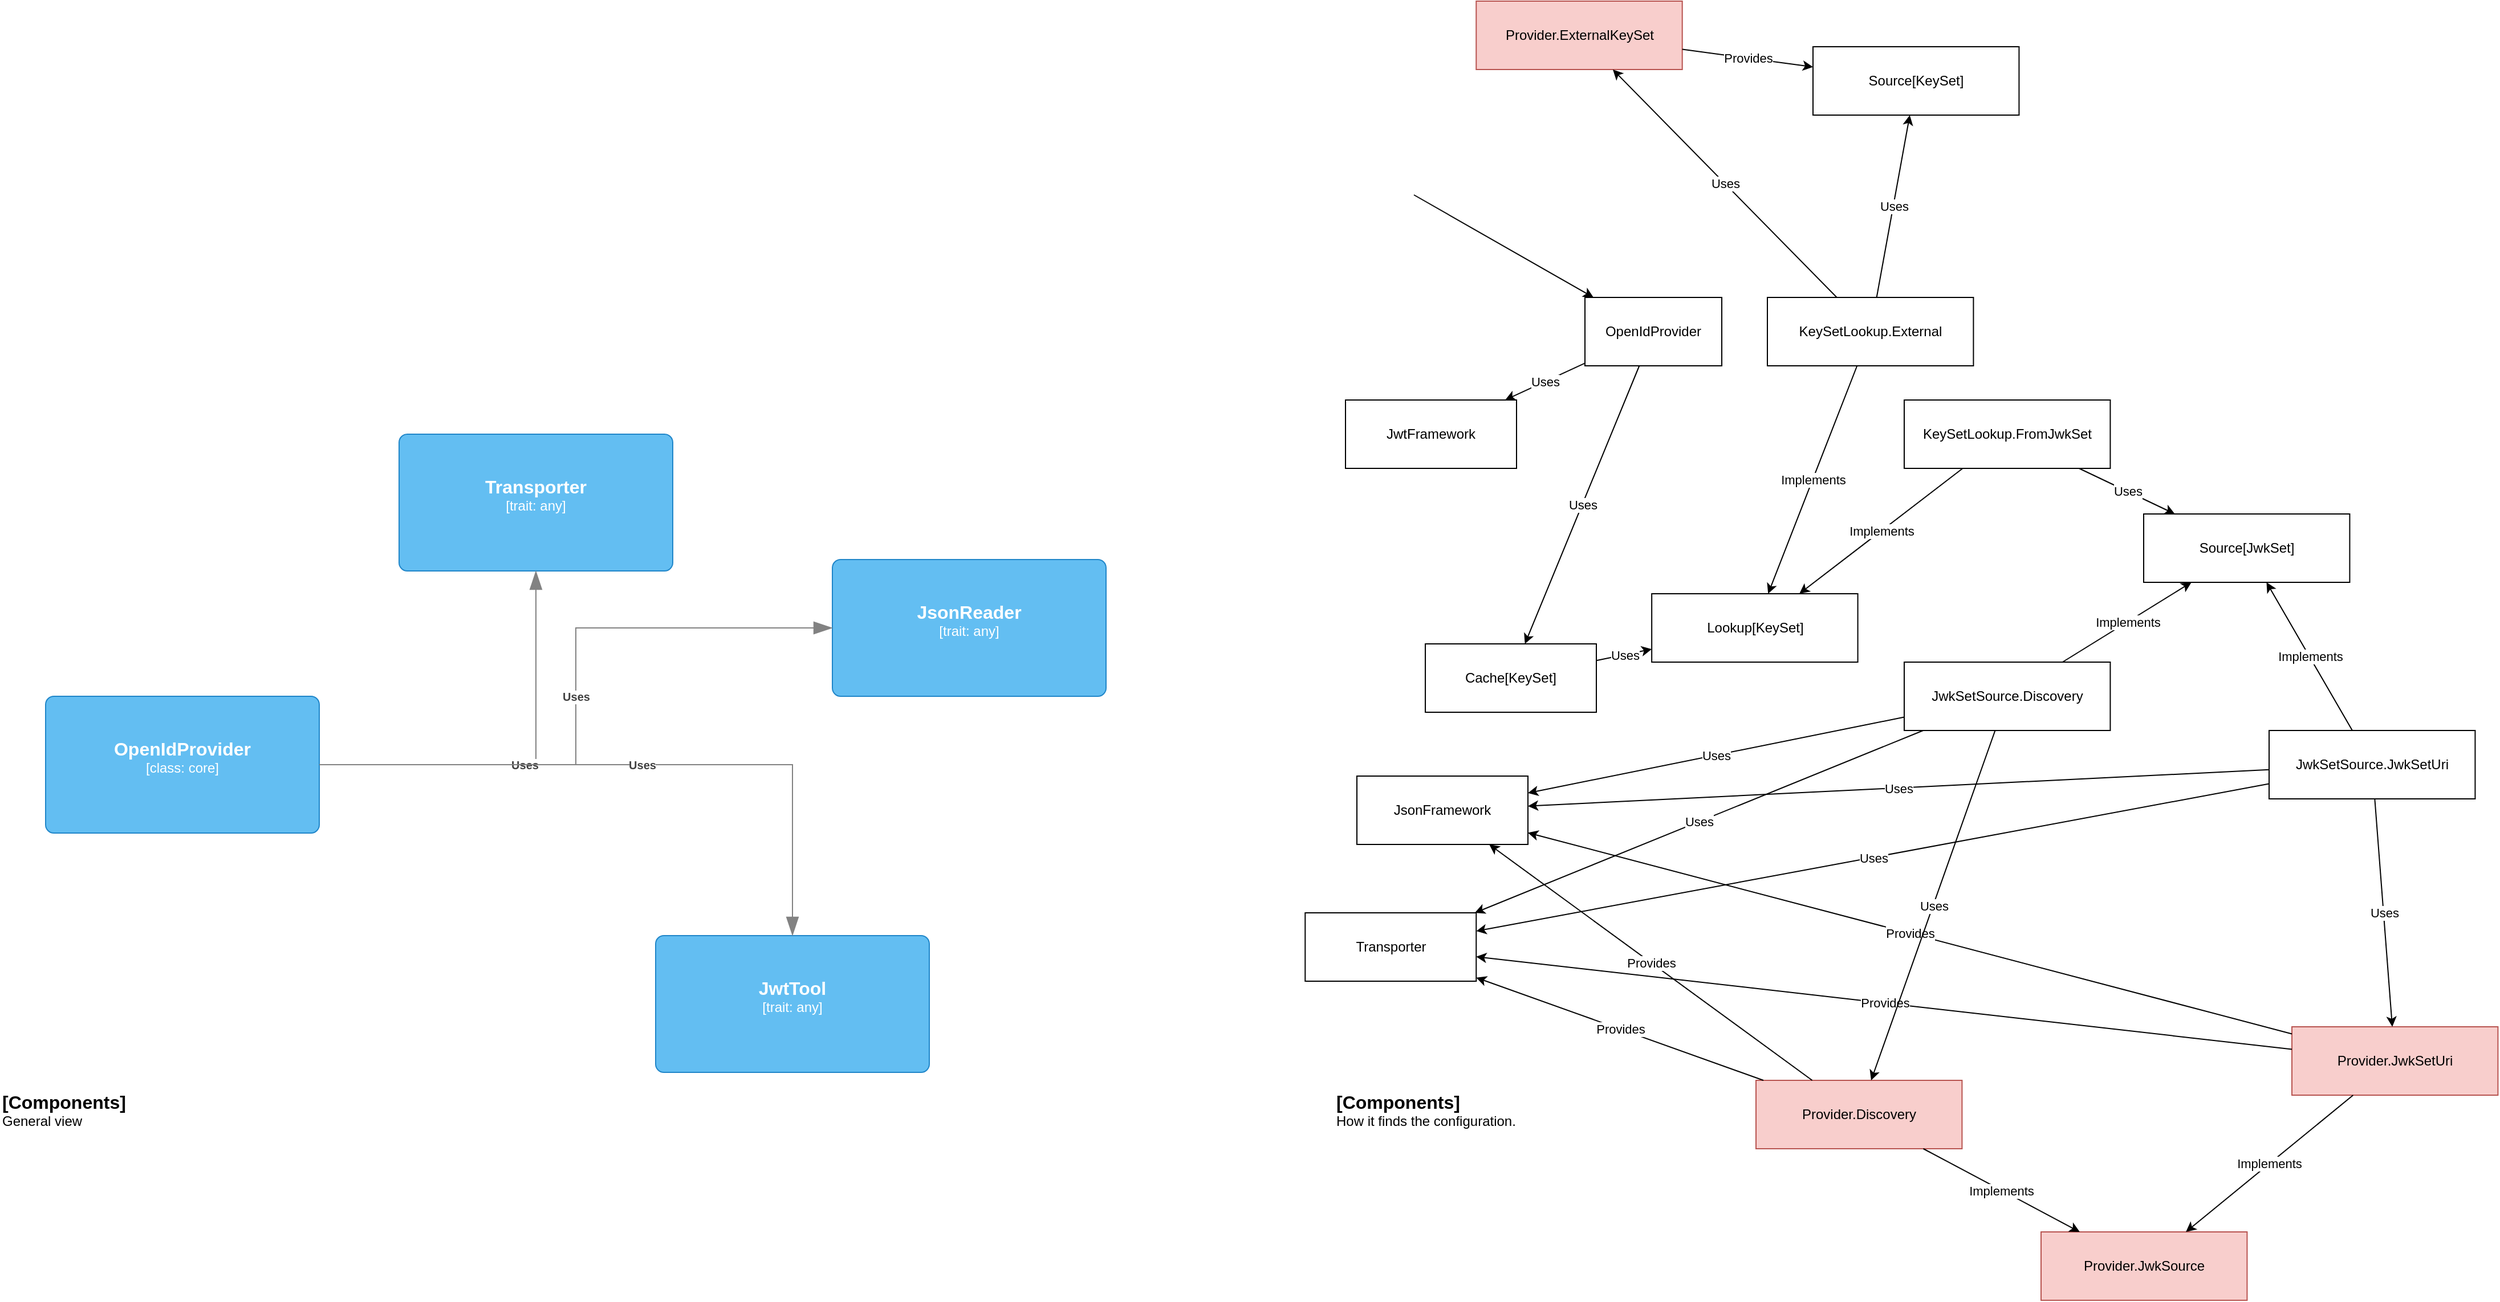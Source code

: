 <mxfile version="24.7.6">
  <diagram name="overview" id="SPu-IzBGrGhdDAje9yr5">
    <mxGraphModel dx="1434" dy="1647" grid="1" gridSize="10" guides="1" tooltips="1" connect="1" arrows="1" fold="1" page="1" pageScale="1" pageWidth="1169" pageHeight="827" math="0" shadow="0">
      <root>
        <mxCell id="0" />
        <mxCell id="1" parent="0" />
        <object placeholders="1" c4Name="OpenIdProvider" c4Type="class" c4Technology="core" c4Description="" label="&lt;font style=&quot;font-size: 16px&quot;&gt;&lt;b&gt;%c4Name%&lt;/b&gt;&lt;/font&gt;&lt;div&gt;[%c4Type%: %c4Technology%]&lt;/div&gt;&lt;br&gt;&lt;div&gt;&lt;font style=&quot;font-size: 11px&quot;&gt;%c4Description%&lt;/font&gt;&lt;/div&gt;" id="CInMSoNEQ62lz7IG-tAm-11">
          <mxCell style="rounded=1;whiteSpace=wrap;html=1;labelBackgroundColor=none;fillColor=#63BEF2;fontColor=#ffffff;align=center;arcSize=6;strokeColor=#2086C9;metaEdit=1;resizable=0;points=[[0.25,0,0],[0.5,0,0],[0.75,0,0],[1,0.25,0],[1,0.5,0],[1,0.75,0],[0.75,1,0],[0.5,1,0],[0.25,1,0],[0,0.75,0],[0,0.5,0],[0,0.25,0]];" parent="1" vertex="1">
            <mxGeometry x="50" y="430" width="240" height="120" as="geometry" />
          </mxCell>
        </object>
        <object placeholders="1" c4Name="Transporter" c4Type="trait" c4Technology="any" c4Description="" label="&lt;font style=&quot;font-size: 16px&quot;&gt;&lt;b&gt;%c4Name%&lt;/b&gt;&lt;/font&gt;&lt;div&gt;[%c4Type%: %c4Technology%]&lt;/div&gt;&lt;br&gt;&lt;div&gt;&lt;font style=&quot;font-size: 11px&quot;&gt;%c4Description%&lt;/font&gt;&lt;/div&gt;" id="CInMSoNEQ62lz7IG-tAm-13">
          <mxCell style="rounded=1;whiteSpace=wrap;html=1;labelBackgroundColor=none;fillColor=#63BEF2;fontColor=#ffffff;align=center;arcSize=6;strokeColor=#2086C9;metaEdit=1;resizable=0;points=[[0.25,0,0],[0.5,0,0],[0.75,0,0],[1,0.25,0],[1,0.5,0],[1,0.75,0],[0.75,1,0],[0.5,1,0],[0.25,1,0],[0,0.75,0],[0,0.5,0],[0,0.25,0]];" parent="1" vertex="1">
            <mxGeometry x="360" y="200" width="240" height="120" as="geometry" />
          </mxCell>
        </object>
        <object placeholders="1" c4Type="Relationship" c4Description="Uses" label="&lt;div style=&quot;text-align: left&quot;&gt;&lt;div style=&quot;text-align: center&quot;&gt;&lt;b&gt;%c4Description%&lt;/b&gt;&lt;/div&gt;" id="CInMSoNEQ62lz7IG-tAm-15">
          <mxCell style="endArrow=blockThin;html=1;fontSize=10;fontColor=#404040;strokeWidth=1;endFill=1;strokeColor=#828282;elbow=vertical;metaEdit=1;endSize=14;startSize=14;jumpStyle=arc;jumpSize=16;rounded=0;edgeStyle=orthogonalEdgeStyle;" parent="1" source="CInMSoNEQ62lz7IG-tAm-11" target="CInMSoNEQ62lz7IG-tAm-13" edge="1">
            <mxGeometry width="240" relative="1" as="geometry">
              <mxPoint x="430" y="470" as="sourcePoint" />
              <mxPoint x="670" y="470" as="targetPoint" />
            </mxGeometry>
          </mxCell>
        </object>
        <object placeholders="1" c4Name="JsonReader" c4Type="trait" c4Technology="any" c4Description="" label="&lt;font style=&quot;font-size: 16px&quot;&gt;&lt;b&gt;%c4Name%&lt;/b&gt;&lt;/font&gt;&lt;div&gt;[%c4Type%: %c4Technology%]&lt;/div&gt;&lt;br&gt;&lt;div&gt;&lt;font style=&quot;font-size: 11px&quot;&gt;%c4Description%&lt;/font&gt;&lt;/div&gt;" id="CInMSoNEQ62lz7IG-tAm-17">
          <mxCell style="rounded=1;whiteSpace=wrap;html=1;labelBackgroundColor=none;fillColor=#63BEF2;fontColor=#ffffff;align=center;arcSize=6;strokeColor=#2086C9;metaEdit=1;resizable=0;points=[[0.25,0,0],[0.5,0,0],[0.75,0,0],[1,0.25,0],[1,0.5,0],[1,0.75,0],[0.75,1,0],[0.5,1,0],[0.25,1,0],[0,0.75,0],[0,0.5,0],[0,0.25,0]];" parent="1" vertex="1">
            <mxGeometry x="740" y="310" width="240" height="120" as="geometry" />
          </mxCell>
        </object>
        <object placeholders="1" c4Type="Relationship" c4Description="Uses" label="&lt;div style=&quot;text-align: left&quot;&gt;&lt;div style=&quot;text-align: center&quot;&gt;&lt;b&gt;%c4Description%&lt;/b&gt;&lt;/div&gt;" id="CInMSoNEQ62lz7IG-tAm-18">
          <mxCell style="endArrow=blockThin;html=1;fontSize=10;fontColor=#404040;strokeWidth=1;endFill=1;strokeColor=#828282;elbow=vertical;metaEdit=1;endSize=14;startSize=14;jumpStyle=arc;jumpSize=16;rounded=0;edgeStyle=orthogonalEdgeStyle;" parent="1" source="CInMSoNEQ62lz7IG-tAm-11" target="CInMSoNEQ62lz7IG-tAm-17" edge="1">
            <mxGeometry width="240" relative="1" as="geometry">
              <mxPoint x="300" y="500" as="sourcePoint" />
              <mxPoint x="460" y="330" as="targetPoint" />
            </mxGeometry>
          </mxCell>
        </object>
        <object placeholders="1" c4Name="JwtTool" c4Type="trait" c4Technology="any" c4Description="" label="&lt;font style=&quot;font-size: 16px&quot;&gt;&lt;b&gt;%c4Name%&lt;/b&gt;&lt;/font&gt;&lt;div&gt;[%c4Type%: %c4Technology%]&lt;/div&gt;&lt;br&gt;&lt;div&gt;&lt;font style=&quot;font-size: 11px&quot;&gt;%c4Description%&lt;/font&gt;&lt;/div&gt;" id="CInMSoNEQ62lz7IG-tAm-19">
          <mxCell style="rounded=1;whiteSpace=wrap;html=1;labelBackgroundColor=none;fillColor=#63BEF2;fontColor=#ffffff;align=center;arcSize=6;strokeColor=#2086C9;metaEdit=1;resizable=0;points=[[0.25,0,0],[0.5,0,0],[0.75,0,0],[1,0.25,0],[1,0.5,0],[1,0.75,0],[0.75,1,0],[0.5,1,0],[0.25,1,0],[0,0.75,0],[0,0.5,0],[0,0.25,0]];" parent="1" vertex="1">
            <mxGeometry x="585" y="640" width="240" height="120" as="geometry" />
          </mxCell>
        </object>
        <object placeholders="1" c4Type="Relationship" c4Description="Uses" label="&lt;div style=&quot;text-align: left&quot;&gt;&lt;div style=&quot;text-align: center&quot;&gt;&lt;b&gt;%c4Description%&lt;/b&gt;&lt;/div&gt;" id="CInMSoNEQ62lz7IG-tAm-20">
          <mxCell style="endArrow=blockThin;html=1;fontSize=10;fontColor=#404040;strokeWidth=1;endFill=1;strokeColor=#828282;elbow=vertical;metaEdit=1;endSize=14;startSize=14;jumpStyle=arc;jumpSize=16;rounded=0;edgeStyle=orthogonalEdgeStyle;" parent="1" source="CInMSoNEQ62lz7IG-tAm-11" target="CInMSoNEQ62lz7IG-tAm-19" edge="1">
            <mxGeometry width="240" relative="1" as="geometry">
              <mxPoint x="300" y="500" as="sourcePoint" />
              <mxPoint x="750" y="380" as="targetPoint" />
            </mxGeometry>
          </mxCell>
        </object>
        <object placeholders="1" c4Name="[Components]" c4Type="ContainerDiagramTitle" c4Description="General view" label="&lt;font style=&quot;font-size: 16px&quot;&gt;&lt;b&gt;&lt;div style=&quot;text-align: left&quot;&gt;%c4Name%&lt;/div&gt;&lt;/b&gt;&lt;/font&gt;&lt;div style=&quot;text-align: left&quot;&gt;%c4Description%&lt;/div&gt;" id="LneJchFOcHRrpAtctG9d-1">
          <mxCell style="text;html=1;strokeColor=none;fillColor=none;align=left;verticalAlign=top;whiteSpace=wrap;rounded=0;metaEdit=1;allowArrows=0;resizable=1;rotatable=0;connectable=0;recursiveResize=0;expand=0;pointerEvents=0;points=[[0.25,0,0],[0.5,0,0],[0.75,0,0],[1,0.25,0],[1,0.5,0],[1,0.75,0],[0.75,1,0],[0.5,1,0],[0.25,1,0],[0,0.75,0],[0,0.5,0],[0,0.25,0]];" parent="1" vertex="1">
            <mxGeometry x="10" y="770" width="260" height="40" as="geometry" />
          </mxCell>
        </object>
        <object placeholders="1" c4Name="[Components]" c4Type="ContainerDiagramTitle" c4Description="How it finds the configuration." label="&lt;font style=&quot;font-size: 16px&quot;&gt;&lt;b&gt;&lt;div style=&quot;text-align: left&quot;&gt;%c4Name%&lt;/div&gt;&lt;/b&gt;&lt;/font&gt;&lt;div style=&quot;text-align: left&quot;&gt;%c4Description%&lt;/div&gt;" id="LneJchFOcHRrpAtctG9d-9">
          <mxCell style="text;html=1;strokeColor=none;fillColor=none;align=left;verticalAlign=top;whiteSpace=wrap;rounded=0;metaEdit=1;allowArrows=0;resizable=1;rotatable=0;connectable=0;recursiveResize=0;expand=0;pointerEvents=0;points=[[0.25,0,0],[0.5,0,0],[0.75,0,0],[1,0.25,0],[1,0.5,0],[1,0.75,0],[0.75,1,0],[0.5,1,0],[0.25,1,0],[0,0.75,0],[0,0.5,0],[0,0.25,0]];" parent="1" vertex="1">
            <mxGeometry x="1180" y="770" width="260" height="40" as="geometry" />
          </mxCell>
        </object>
        <mxCell id="S1vDefmYk0TmTCa-z_n8-1" value="OpenIdProvider" style="rounded=0;whiteSpace=wrap;html=1;" parent="1" vertex="1">
          <mxGeometry x="1400" y="80" width="120" height="60" as="geometry" />
        </mxCell>
        <mxCell id="S1vDefmYk0TmTCa-z_n8-2" value="" style="endArrow=classic;html=1;rounded=0;" parent="1" target="S1vDefmYk0TmTCa-z_n8-1" edge="1">
          <mxGeometry width="50" height="50" relative="1" as="geometry">
            <mxPoint x="1250" y="-10" as="sourcePoint" />
            <mxPoint x="1170" y="320" as="targetPoint" />
          </mxGeometry>
        </mxCell>
        <mxCell id="S1vDefmYk0TmTCa-z_n8-5" value="Transporter" style="rounded=0;whiteSpace=wrap;html=1;" parent="1" vertex="1">
          <mxGeometry x="1154.64" y="620" width="150" height="60" as="geometry" />
        </mxCell>
        <mxCell id="S1vDefmYk0TmTCa-z_n8-6" value="JsonFramework" style="rounded=0;whiteSpace=wrap;html=1;" parent="1" vertex="1">
          <mxGeometry x="1200" y="500" width="150" height="60" as="geometry" />
        </mxCell>
        <mxCell id="S1vDefmYk0TmTCa-z_n8-9" value="Cache[KeySet]" style="rounded=0;whiteSpace=wrap;html=1;" parent="1" vertex="1">
          <mxGeometry x="1260" y="384" width="150" height="60" as="geometry" />
        </mxCell>
        <mxCell id="S1vDefmYk0TmTCa-z_n8-23" value="" style="endArrow=classic;html=1;rounded=0;" parent="1" source="S1vDefmYk0TmTCa-z_n8-1" target="S1vDefmYk0TmTCa-z_n8-9" edge="1">
          <mxGeometry relative="1" as="geometry">
            <mxPoint x="1337" y="150" as="sourcePoint" />
            <mxPoint x="1438" y="260" as="targetPoint" />
          </mxGeometry>
        </mxCell>
        <mxCell id="S1vDefmYk0TmTCa-z_n8-24" value="Uses" style="edgeLabel;resizable=0;html=1;;align=center;verticalAlign=middle;" parent="S1vDefmYk0TmTCa-z_n8-23" connectable="0" vertex="1">
          <mxGeometry relative="1" as="geometry" />
        </mxCell>
        <mxCell id="S1vDefmYk0TmTCa-z_n8-30" value="" style="endArrow=classic;html=1;rounded=0;" parent="1" source="S1vDefmYk0TmTCa-z_n8-1" target="R8FtitqBP9Pnjjns-0GU-1" edge="1">
          <mxGeometry relative="1" as="geometry">
            <mxPoint x="1337" y="150" as="sourcePoint" />
            <mxPoint x="1234" y="330" as="targetPoint" />
          </mxGeometry>
        </mxCell>
        <mxCell id="S1vDefmYk0TmTCa-z_n8-31" value="Uses" style="edgeLabel;resizable=0;html=1;;align=center;verticalAlign=middle;" parent="S1vDefmYk0TmTCa-z_n8-30" connectable="0" vertex="1">
          <mxGeometry relative="1" as="geometry" />
        </mxCell>
        <mxCell id="R8FtitqBP9Pnjjns-0GU-1" value="JwtFramework" style="rounded=0;whiteSpace=wrap;html=1;" parent="1" vertex="1">
          <mxGeometry x="1190" y="170" width="150" height="60" as="geometry" />
        </mxCell>
        <mxCell id="1biydpapWqW5dgG5dPzN-5" value="KeySetLookup.FromJwkSet" style="rounded=0;whiteSpace=wrap;html=1;" parent="1" vertex="1">
          <mxGeometry x="1680" y="170" width="180.71" height="60" as="geometry" />
        </mxCell>
        <mxCell id="1biydpapWqW5dgG5dPzN-8" value="JwkSetSource.Discovery" style="rounded=0;whiteSpace=wrap;html=1;" parent="1" vertex="1">
          <mxGeometry x="1680.0" y="400" width="180.71" height="60" as="geometry" />
        </mxCell>
        <mxCell id="1biydpapWqW5dgG5dPzN-9" value="" style="endArrow=classic;html=1;rounded=0;" parent="1" source="1biydpapWqW5dgG5dPzN-8" target="nWdLU21Ytbxsn5tAp6e1-1" edge="1">
          <mxGeometry relative="1" as="geometry">
            <mxPoint x="1920" y="370" as="sourcePoint" />
            <mxPoint x="1771" y="340" as="targetPoint" />
          </mxGeometry>
        </mxCell>
        <mxCell id="1biydpapWqW5dgG5dPzN-10" value="&lt;div&gt;Implements&lt;/div&gt;" style="edgeLabel;resizable=0;html=1;;align=center;verticalAlign=middle;" parent="1biydpapWqW5dgG5dPzN-9" connectable="0" vertex="1">
          <mxGeometry relative="1" as="geometry" />
        </mxCell>
        <mxCell id="1biydpapWqW5dgG5dPzN-18" value="" style="endArrow=classic;html=1;rounded=0;" parent="1" source="1biydpapWqW5dgG5dPzN-5" target="nWdLU21Ytbxsn5tAp6e1-1" edge="1">
          <mxGeometry relative="1" as="geometry">
            <mxPoint x="1380" y="520" as="sourcePoint" />
            <mxPoint x="1260" y="640" as="targetPoint" />
          </mxGeometry>
        </mxCell>
        <mxCell id="1biydpapWqW5dgG5dPzN-19" value="Uses" style="edgeLabel;resizable=0;html=1;;align=center;verticalAlign=middle;" parent="1biydpapWqW5dgG5dPzN-18" connectable="0" vertex="1">
          <mxGeometry relative="1" as="geometry" />
        </mxCell>
        <mxCell id="1biydpapWqW5dgG5dPzN-23" value="" style="endArrow=classic;html=1;rounded=0;" parent="1" source="1biydpapWqW5dgG5dPzN-8" target="S1vDefmYk0TmTCa-z_n8-6" edge="1">
          <mxGeometry relative="1" as="geometry">
            <mxPoint x="1725" y="150" as="sourcePoint" />
            <mxPoint x="1576" y="70" as="targetPoint" />
          </mxGeometry>
        </mxCell>
        <mxCell id="1biydpapWqW5dgG5dPzN-24" value="Uses" style="edgeLabel;resizable=0;html=1;;align=center;verticalAlign=middle;" parent="1biydpapWqW5dgG5dPzN-23" connectable="0" vertex="1">
          <mxGeometry relative="1" as="geometry" />
        </mxCell>
        <mxCell id="1biydpapWqW5dgG5dPzN-25" value="" style="endArrow=classic;html=1;rounded=0;" parent="1" source="1biydpapWqW5dgG5dPzN-8" target="S1vDefmYk0TmTCa-z_n8-5" edge="1">
          <mxGeometry relative="1" as="geometry">
            <mxPoint x="1823" y="570" as="sourcePoint" />
            <mxPoint x="1537" y="70" as="targetPoint" />
          </mxGeometry>
        </mxCell>
        <mxCell id="1biydpapWqW5dgG5dPzN-26" value="Uses" style="edgeLabel;resizable=0;html=1;;align=center;verticalAlign=middle;" parent="1biydpapWqW5dgG5dPzN-25" connectable="0" vertex="1">
          <mxGeometry relative="1" as="geometry" />
        </mxCell>
        <mxCell id="1biydpapWqW5dgG5dPzN-28" value="&lt;div&gt;KeySetLookup.External&lt;/div&gt;" style="rounded=0;whiteSpace=wrap;html=1;" parent="1" vertex="1">
          <mxGeometry x="1560.0" y="80" width="180.71" height="60" as="geometry" />
        </mxCell>
        <mxCell id="1biydpapWqW5dgG5dPzN-29" value="" style="endArrow=classic;html=1;rounded=0;" parent="1" source="S1vDefmYk0TmTCa-z_n8-9" target="nWdLU21Ytbxsn5tAp6e1-4" edge="1">
          <mxGeometry relative="1" as="geometry">
            <mxPoint x="1518" y="370" as="sourcePoint" />
            <mxPoint x="1437" y="460" as="targetPoint" />
          </mxGeometry>
        </mxCell>
        <mxCell id="1biydpapWqW5dgG5dPzN-30" value="Uses" style="edgeLabel;resizable=0;html=1;;align=center;verticalAlign=middle;" parent="1biydpapWqW5dgG5dPzN-29" connectable="0" vertex="1">
          <mxGeometry relative="1" as="geometry" />
        </mxCell>
        <mxCell id="1biydpapWqW5dgG5dPzN-34" value="Provider.Discovery" style="rounded=0;whiteSpace=wrap;html=1;fillColor=#f8cecc;strokeColor=#b85450;" parent="1" vertex="1">
          <mxGeometry x="1550" y="767" width="180.71" height="60" as="geometry" />
        </mxCell>
        <mxCell id="1biydpapWqW5dgG5dPzN-35" value="Provider.JwkSetUri" style="rounded=0;whiteSpace=wrap;html=1;fillColor=#f8cecc;strokeColor=#b85450;" parent="1" vertex="1">
          <mxGeometry x="2020" y="720" width="180.71" height="60" as="geometry" />
        </mxCell>
        <mxCell id="1biydpapWqW5dgG5dPzN-43" value="Provider.ExternalKeySet" style="rounded=0;whiteSpace=wrap;html=1;fillColor=#f8cecc;strokeColor=#b85450;" parent="1" vertex="1">
          <mxGeometry x="1304.64" y="-180" width="180.71" height="60" as="geometry" />
        </mxCell>
        <mxCell id="1biydpapWqW5dgG5dPzN-44" value="" style="endArrow=classic;html=1;rounded=0;" parent="1" source="1biydpapWqW5dgG5dPzN-28" target="1biydpapWqW5dgG5dPzN-43" edge="1">
          <mxGeometry relative="1" as="geometry">
            <mxPoint x="1648" y="160" as="sourcePoint" />
            <mxPoint x="1703" y="100" as="targetPoint" />
          </mxGeometry>
        </mxCell>
        <mxCell id="1biydpapWqW5dgG5dPzN-45" value="Uses" style="edgeLabel;resizable=0;html=1;;align=center;verticalAlign=middle;" parent="1biydpapWqW5dgG5dPzN-44" connectable="0" vertex="1">
          <mxGeometry relative="1" as="geometry" />
        </mxCell>
        <mxCell id="nWdLU21Ytbxsn5tAp6e1-1" value="Source[JwkSet]" style="rounded=0;whiteSpace=wrap;html=1;" parent="1" vertex="1">
          <mxGeometry x="1890.0" y="270" width="180.71" height="60" as="geometry" />
        </mxCell>
        <mxCell id="nWdLU21Ytbxsn5tAp6e1-4" value="Lookup[KeySet]" style="rounded=0;whiteSpace=wrap;html=1;" parent="1" vertex="1">
          <mxGeometry x="1458.58" y="340" width="180.71" height="60" as="geometry" />
        </mxCell>
        <mxCell id="nWdLU21Ytbxsn5tAp6e1-5" value="" style="endArrow=classic;html=1;rounded=0;" parent="1" source="1biydpapWqW5dgG5dPzN-28" target="nWdLU21Ytbxsn5tAp6e1-4" edge="1">
          <mxGeometry relative="1" as="geometry">
            <mxPoint x="1932" y="130" as="sourcePoint" />
            <mxPoint x="1992" y="280" as="targetPoint" />
          </mxGeometry>
        </mxCell>
        <mxCell id="nWdLU21Ytbxsn5tAp6e1-6" value="Implements" style="edgeLabel;resizable=0;html=1;;align=center;verticalAlign=middle;" parent="nWdLU21Ytbxsn5tAp6e1-5" connectable="0" vertex="1">
          <mxGeometry relative="1" as="geometry" />
        </mxCell>
        <mxCell id="nWdLU21Ytbxsn5tAp6e1-7" value="" style="endArrow=classic;html=1;rounded=0;" parent="1" source="1biydpapWqW5dgG5dPzN-5" target="nWdLU21Ytbxsn5tAp6e1-4" edge="1">
          <mxGeometry relative="1" as="geometry">
            <mxPoint x="1660" y="260" as="sourcePoint" />
            <mxPoint x="1520" y="250" as="targetPoint" />
          </mxGeometry>
        </mxCell>
        <mxCell id="nWdLU21Ytbxsn5tAp6e1-8" value="Implements" style="edgeLabel;resizable=0;html=1;;align=center;verticalAlign=middle;" parent="nWdLU21Ytbxsn5tAp6e1-7" connectable="0" vertex="1">
          <mxGeometry relative="1" as="geometry" />
        </mxCell>
        <mxCell id="nWdLU21Ytbxsn5tAp6e1-9" value="Provider.JwkSource" style="rounded=0;whiteSpace=wrap;html=1;fillColor=#f8cecc;strokeColor=#b85450;" parent="1" vertex="1">
          <mxGeometry x="1800" y="900" width="180.71" height="60" as="geometry" />
        </mxCell>
        <mxCell id="nWdLU21Ytbxsn5tAp6e1-12" value="" style="endArrow=classic;html=1;rounded=0;" parent="1" source="1biydpapWqW5dgG5dPzN-34" target="nWdLU21Ytbxsn5tAp6e1-9" edge="1">
          <mxGeometry relative="1" as="geometry">
            <mxPoint x="1930" y="130" as="sourcePoint" />
            <mxPoint x="1980" y="280" as="targetPoint" />
          </mxGeometry>
        </mxCell>
        <mxCell id="nWdLU21Ytbxsn5tAp6e1-13" value="Implements" style="edgeLabel;resizable=0;html=1;;align=center;verticalAlign=middle;" parent="nWdLU21Ytbxsn5tAp6e1-12" connectable="0" vertex="1">
          <mxGeometry relative="1" as="geometry" />
        </mxCell>
        <mxCell id="nWdLU21Ytbxsn5tAp6e1-14" value="" style="endArrow=classic;html=1;rounded=0;" parent="1" source="1biydpapWqW5dgG5dPzN-35" target="nWdLU21Ytbxsn5tAp6e1-9" edge="1">
          <mxGeometry relative="1" as="geometry">
            <mxPoint x="2100" y="411" as="sourcePoint" />
            <mxPoint x="1981" y="439" as="targetPoint" />
          </mxGeometry>
        </mxCell>
        <mxCell id="nWdLU21Ytbxsn5tAp6e1-15" value="Implements" style="edgeLabel;resizable=0;html=1;;align=center;verticalAlign=middle;" parent="nWdLU21Ytbxsn5tAp6e1-14" connectable="0" vertex="1">
          <mxGeometry relative="1" as="geometry" />
        </mxCell>
        <mxCell id="nWdLU21Ytbxsn5tAp6e1-16" value="" style="endArrow=classic;html=1;rounded=0;" parent="1" source="1biydpapWqW5dgG5dPzN-34" target="S1vDefmYk0TmTCa-z_n8-5" edge="1">
          <mxGeometry relative="1" as="geometry">
            <mxPoint x="1858" y="710" as="sourcePoint" />
            <mxPoint x="1700" y="580" as="targetPoint" />
          </mxGeometry>
        </mxCell>
        <mxCell id="nWdLU21Ytbxsn5tAp6e1-17" value="&lt;div&gt;Provides&lt;/div&gt;" style="edgeLabel;resizable=0;html=1;;align=center;verticalAlign=middle;" parent="nWdLU21Ytbxsn5tAp6e1-16" connectable="0" vertex="1">
          <mxGeometry relative="1" as="geometry" />
        </mxCell>
        <mxCell id="nWdLU21Ytbxsn5tAp6e1-18" value="" style="endArrow=classic;html=1;rounded=0;" parent="1" source="1biydpapWqW5dgG5dPzN-35" target="S1vDefmYk0TmTCa-z_n8-5" edge="1">
          <mxGeometry relative="1" as="geometry">
            <mxPoint x="1792" y="710" as="sourcePoint" />
            <mxPoint x="1667" y="650" as="targetPoint" />
          </mxGeometry>
        </mxCell>
        <mxCell id="nWdLU21Ytbxsn5tAp6e1-19" value="&lt;div&gt;Provides&lt;/div&gt;" style="edgeLabel;resizable=0;html=1;;align=center;verticalAlign=middle;" parent="nWdLU21Ytbxsn5tAp6e1-18" connectable="0" vertex="1">
          <mxGeometry relative="1" as="geometry" />
        </mxCell>
        <mxCell id="nWdLU21Ytbxsn5tAp6e1-20" value="" style="endArrow=classic;html=1;rounded=0;" parent="1" source="1biydpapWqW5dgG5dPzN-34" target="S1vDefmYk0TmTCa-z_n8-6" edge="1">
          <mxGeometry relative="1" as="geometry">
            <mxPoint x="1970" y="724" as="sourcePoint" />
            <mxPoint x="1450" y="640" as="targetPoint" />
          </mxGeometry>
        </mxCell>
        <mxCell id="nWdLU21Ytbxsn5tAp6e1-21" value="&lt;div&gt;Provides&lt;/div&gt;" style="edgeLabel;resizable=0;html=1;;align=center;verticalAlign=middle;" parent="nWdLU21Ytbxsn5tAp6e1-20" connectable="0" vertex="1">
          <mxGeometry relative="1" as="geometry" />
        </mxCell>
        <mxCell id="nWdLU21Ytbxsn5tAp6e1-22" value="" style="endArrow=classic;html=1;rounded=0;flowAnimation=0;shadow=0;snapToPoint=0;noJump=0;ignoreEdge=0;comic=0;" parent="1" source="1biydpapWqW5dgG5dPzN-35" target="S1vDefmYk0TmTCa-z_n8-6" edge="1">
          <mxGeometry relative="1" as="geometry">
            <mxPoint x="1970" y="732" as="sourcePoint" />
            <mxPoint x="1250" y="585" as="targetPoint" />
          </mxGeometry>
        </mxCell>
        <mxCell id="nWdLU21Ytbxsn5tAp6e1-23" value="&lt;div&gt;Provides&lt;/div&gt;" style="edgeLabel;resizable=0;html=1;;align=center;verticalAlign=middle;" parent="nWdLU21Ytbxsn5tAp6e1-22" connectable="0" vertex="1">
          <mxGeometry relative="1" as="geometry" />
        </mxCell>
        <mxCell id="GCUjTIhZcNPt5UHwnfVz-1" value="Source[KeySet]" style="rounded=0;whiteSpace=wrap;html=1;" vertex="1" parent="1">
          <mxGeometry x="1600" y="-140" width="180.71" height="60" as="geometry" />
        </mxCell>
        <mxCell id="GCUjTIhZcNPt5UHwnfVz-2" value="" style="endArrow=classic;html=1;rounded=0;" edge="1" parent="1" source="1biydpapWqW5dgG5dPzN-28" target="GCUjTIhZcNPt5UHwnfVz-1">
          <mxGeometry relative="1" as="geometry">
            <mxPoint x="1619" y="90" as="sourcePoint" />
            <mxPoint x="1441" y="-40" as="targetPoint" />
          </mxGeometry>
        </mxCell>
        <mxCell id="GCUjTIhZcNPt5UHwnfVz-3" value="Uses" style="edgeLabel;resizable=0;html=1;;align=center;verticalAlign=middle;" connectable="0" vertex="1" parent="GCUjTIhZcNPt5UHwnfVz-2">
          <mxGeometry relative="1" as="geometry" />
        </mxCell>
        <mxCell id="GCUjTIhZcNPt5UHwnfVz-4" value="" style="endArrow=classic;html=1;rounded=0;" edge="1" parent="1" source="1biydpapWqW5dgG5dPzN-43" target="GCUjTIhZcNPt5UHwnfVz-1">
          <mxGeometry relative="1" as="geometry">
            <mxPoint x="1760" y="720" as="sourcePoint" />
            <mxPoint x="1611" y="610" as="targetPoint" />
          </mxGeometry>
        </mxCell>
        <mxCell id="GCUjTIhZcNPt5UHwnfVz-5" value="&lt;div&gt;Provides&lt;/div&gt;" style="edgeLabel;resizable=0;html=1;;align=center;verticalAlign=middle;" connectable="0" vertex="1" parent="GCUjTIhZcNPt5UHwnfVz-4">
          <mxGeometry relative="1" as="geometry" />
        </mxCell>
        <mxCell id="GCUjTIhZcNPt5UHwnfVz-6" value="" style="endArrow=classic;html=1;rounded=0;" edge="1" parent="1" source="1biydpapWqW5dgG5dPzN-8" target="1biydpapWqW5dgG5dPzN-34">
          <mxGeometry relative="1" as="geometry">
            <mxPoint x="1760" y="470" as="sourcePoint" />
            <mxPoint x="1636" y="560" as="targetPoint" />
          </mxGeometry>
        </mxCell>
        <mxCell id="GCUjTIhZcNPt5UHwnfVz-7" value="Uses" style="edgeLabel;resizable=0;html=1;;align=center;verticalAlign=middle;" connectable="0" vertex="1" parent="GCUjTIhZcNPt5UHwnfVz-6">
          <mxGeometry relative="1" as="geometry" />
        </mxCell>
        <mxCell id="GCUjTIhZcNPt5UHwnfVz-8" value="JwkSetSource.JwkSetUri" style="rounded=0;whiteSpace=wrap;html=1;" vertex="1" parent="1">
          <mxGeometry x="2000.0" y="460" width="180.71" height="60" as="geometry" />
        </mxCell>
        <mxCell id="GCUjTIhZcNPt5UHwnfVz-9" value="" style="endArrow=classic;html=1;rounded=0;" edge="1" parent="1" source="GCUjTIhZcNPt5UHwnfVz-8" target="nWdLU21Ytbxsn5tAp6e1-1">
          <mxGeometry relative="1" as="geometry">
            <mxPoint x="1829" y="410" as="sourcePoint" />
            <mxPoint x="1942" y="340" as="targetPoint" />
          </mxGeometry>
        </mxCell>
        <mxCell id="GCUjTIhZcNPt5UHwnfVz-10" value="&lt;div&gt;Implements&lt;/div&gt;" style="edgeLabel;resizable=0;html=1;;align=center;verticalAlign=middle;" connectable="0" vertex="1" parent="GCUjTIhZcNPt5UHwnfVz-9">
          <mxGeometry relative="1" as="geometry" />
        </mxCell>
        <mxCell id="GCUjTIhZcNPt5UHwnfVz-11" value="" style="endArrow=classic;html=1;rounded=0;" edge="1" parent="1" source="GCUjTIhZcNPt5UHwnfVz-8" target="S1vDefmYk0TmTCa-z_n8-5">
          <mxGeometry relative="1" as="geometry">
            <mxPoint x="1755" y="470" as="sourcePoint" />
            <mxPoint x="1670" y="570" as="targetPoint" />
          </mxGeometry>
        </mxCell>
        <mxCell id="GCUjTIhZcNPt5UHwnfVz-12" value="Uses" style="edgeLabel;resizable=0;html=1;;align=center;verticalAlign=middle;" connectable="0" vertex="1" parent="GCUjTIhZcNPt5UHwnfVz-11">
          <mxGeometry relative="1" as="geometry" />
        </mxCell>
        <mxCell id="GCUjTIhZcNPt5UHwnfVz-13" value="" style="endArrow=classic;html=1;rounded=0;" edge="1" parent="1" source="GCUjTIhZcNPt5UHwnfVz-8" target="S1vDefmYk0TmTCa-z_n8-6">
          <mxGeometry relative="1" as="geometry">
            <mxPoint x="1690" y="458" as="sourcePoint" />
            <mxPoint x="1360" y="525" as="targetPoint" />
          </mxGeometry>
        </mxCell>
        <mxCell id="GCUjTIhZcNPt5UHwnfVz-14" value="Uses" style="edgeLabel;resizable=0;html=1;;align=center;verticalAlign=middle;" connectable="0" vertex="1" parent="GCUjTIhZcNPt5UHwnfVz-13">
          <mxGeometry relative="1" as="geometry" />
        </mxCell>
        <mxCell id="GCUjTIhZcNPt5UHwnfVz-16" value="" style="endArrow=classic;html=1;rounded=0;" edge="1" parent="1" source="GCUjTIhZcNPt5UHwnfVz-8" target="1biydpapWqW5dgG5dPzN-35">
          <mxGeometry relative="1" as="geometry">
            <mxPoint x="1980" y="496" as="sourcePoint" />
            <mxPoint x="1764" y="558" as="targetPoint" />
          </mxGeometry>
        </mxCell>
        <mxCell id="GCUjTIhZcNPt5UHwnfVz-17" value="Uses" style="edgeLabel;resizable=0;html=1;;align=center;verticalAlign=middle;" connectable="0" vertex="1" parent="GCUjTIhZcNPt5UHwnfVz-16">
          <mxGeometry relative="1" as="geometry" />
        </mxCell>
      </root>
    </mxGraphModel>
  </diagram>
</mxfile>
